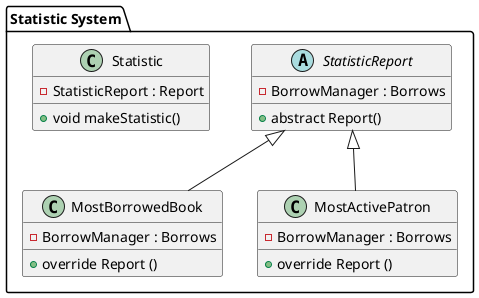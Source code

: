 @startuml StatisticSystem
package "Statistic System" {
    
    ' Define abstract classes
    
    abstract class StatisticReport {
        - BorrowManager : Borrows
        + abstract Report()
    }
    
    ' Define main classes

    class MostBorrowedBook extends StatisticReport {
        - BorrowManager : Borrows
        + override Report ()
    }

    class MostActivePatron extends StatisticReport {
        - BorrowManager : Borrows
        + override Report ()
    }

    class Statistic {
        - StatisticReport : Report
        + void makeStatistic()
    }

}
@enduml 